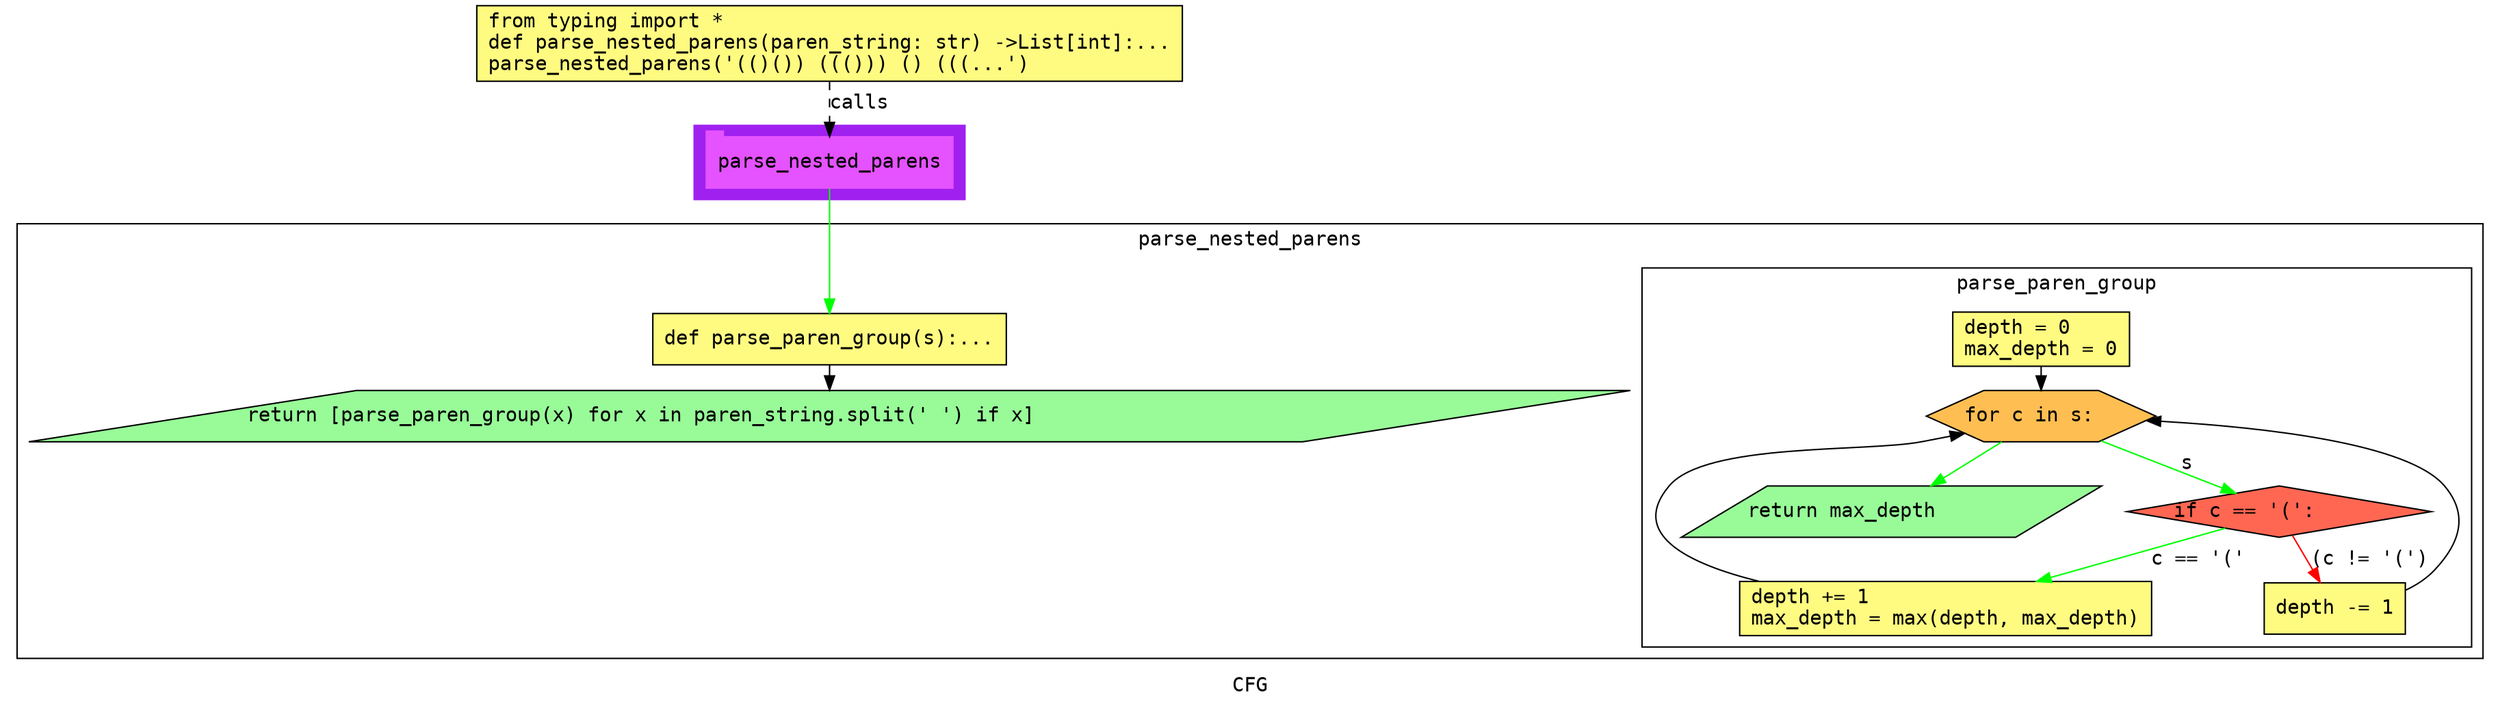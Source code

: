 digraph cluster482CFG {
	graph [bb="0,0,1696,489",
		compound=True,
		fontname="DejaVu Sans Mono",
		label=CFG,
		lheight=0.21,
		lp="848,11.5",
		lwidth=0.35,
		pack=False,
		rankdir=TB,
		ranksep=0.02
	];
	node [fontname="DejaVu Sans Mono",
		label="\N"
	];
	edge [fontname="DejaVu Sans Mono"];
	subgraph cluster_1 {
		graph [bb="463,353,653,405",
			color=purple,
			compound=true,
			fontname="DejaVu Sans Mono",
			label="",
			rankdir=TB,
			ranksep=0.02,
			shape=tab,
			style=filled
		];
		node [fontname="DejaVu Sans Mono"];
		edge [fontname="DejaVu Sans Mono"];
		18	[color="#E552FF",
			height=0.5,
			label=parse_nested_parens,
			linenum="[17]",
			pos="558,379",
			shape=tab,
			style=filled,
			width=2.4028];
	}
	subgraph cluster2parse_nested_parens {
		graph [bb="8,31,1688,336",
			compound=True,
			fontname="DejaVu Sans Mono",
			label=parse_nested_parens,
			lheight=0.21,
			lp="848,324.5",
			lwidth=2.18,
			pack=False,
			rankdir=TB,
			ranksep=0.02
		];
		node [fontname="DejaVu Sans Mono"];
		edge [fontname="DejaVu Sans Mono"];
		subgraph cluster2parse_paren_group {
			graph [bb="1108,39,1680,305",
				compound=True,
				fontname="DejaVu Sans Mono",
				label=parse_paren_group,
				lheight=0.21,
				lp="1394,293.5",
				lwidth=1.96,
				pack=False,
				rankdir=TB,
				ranksep=0.02
			];
			node [fontname="DejaVu Sans Mono"];
			edge [fontname="DejaVu Sans Mono"];
			subgraph cluster_9 {
				graph [color=purple,
					compound=true,
					fontname="DejaVu Sans Mono",
					label="",
					rankdir=TB,
					ranksep=0.02,
					shape=tab,
					style=filled
				];
				node [fontname="DejaVu Sans Mono"];
				edge [fontname="DejaVu Sans Mono"];
			}
			5	[fillcolor="#FFFB81",
				height=0.52778,
				label="depth = 0\lmax_depth = 0\l",
				linenum="[4, 5]",
				pos="1381,255",
				shape=rectangle,
				style="filled,solid",
				width=1.7222];
			6	[fillcolor="#FFBE52",
				height=0.5,
				label="for c in s:\l",
				linenum="[6]",
				pos="1381,201",
				shape=hexagon,
				style="filled,solid",
				width=2.2306];
			5 -> 6	[color=black,
				pos="e,1381,219.22 1381,235.81 1381,233.71 1381,231.53 1381,229.33"];
			7	[fillcolor="#FF6752",
				height=0.5,
				label="if c == '(':\l",
				linenum="[7]",
				pos="1545,134",
				shape=diamond,
				style="filled,solid",
				width=2.9617];
			6 -> 7	[color=green,
				label=s,
				lp="1481.5,167.5",
				pos="e,1514.8,146.99 1422.4,183.6 1447.8,173.54 1480.1,160.72 1505.2,150.78"];
			8	[fillcolor="#98fb98",
				height=0.5,
				label="return max_depth\l",
				linenum="[13]",
				pos="1278,134",
				shape=parallelogram,
				style="filled,solid",
				width=3.9441];
			6 -> 8	[color=green,
				pos="e,1305.2,152.19 1353.9,182.92 1341.7,175.22 1327.1,166.01 1314,157.74"];
			9	[fillcolor="#FFFB81",
				height=0.52778,
				label="depth += 1\lmax_depth = max(depth, max_depth)\l",
				linenum="[8, 9]",
				pos="1316,66",
				shape=rectangle,
				style="filled,solid",
				width=4.0139];
			7 -> 9	[color=green,
				label="c == '('",
				lp="1490.5,100.5",
				pos="e,1378.8,85.098 1507.7,122.25 1475.5,112.97 1428.1,99.296 1388.4,87.874"];
			11	[fillcolor="#FFFB81",
				height=0.5,
				label="depth -= 1\l",
				linenum="[11]",
				pos="1584,66",
				shape=rectangle,
				style="filled,solid",
				width=1.375];
			7 -> 11	[color=red,
				label="(c != '(')",
				lp="1608.5,100.5",
				pos="e,1573.7,84.387 1554.2,117.36 1558.5,110.16 1563.7,101.42 1568.5,93.249"];
			9 -> 6	[color=black,
				pos="e,1327.3,188.96 1190.8,85.015 1140,97.666 1099.1,118.5 1127,152 1151.6,181.49 1259.3,175.75 1297,183 1303.6,184.27 1310.4,185.61 \
1317.3,186.97"];
			11 -> 6	[color=black,
				pos="e,1454.1,197.8 1633.8,78.912 1641.3,82.459 1648.4,87.054 1654,93 1672.1,112.23 1678,131.81 1661,152 1636.2,181.44 1537.5,192.82 \
1464.2,197.23"];
		}
		3	[fillcolor="#FFFB81",
			height=0.5,
			label="def parse_paren_group(s):...\l",
			linenum="[3]",
			pos="558,255",
			shape=rectangle,
			style="filled,solid",
			width=3.4444];
		15	[fillcolor="#98fb98",
			height=0.5,
			label="return [parse_paren_group(x) for x in paren_string.split(' ') if x]\l",
			linenum="[15]",
			pos="558,201",
			shape=parallelogram,
			style="filled,solid",
			width=15.062];
		3 -> 15	[color=black,
			pos="e,558,219.24 558,236.97 558,234.57 558,232.06 558,229.52"];
	}
	1	[fillcolor="#FFFB81",
		height=0.73611,
		label="from typing import *\ldef parse_nested_parens(paren_string: str) ->List[int]:...\lparse_nested_parens('(()()) ((())) () (((...')\l",
		linenum="[1]",
		pos="558,462.5",
		shape=rectangle,
		style="filled,solid",
		width=6.875];
	1 -> 18	[label=calls,
		lp="579,420.5",
		pos="e,558,397.13 558,435.71 558,426.66 558,416.47 558,407.3",
		style=dashed];
	18 -> 3	[color=green,
		pos="e,558,273.13 558,360.78 558,340.62 558,306.96 558,283.25"];
}
